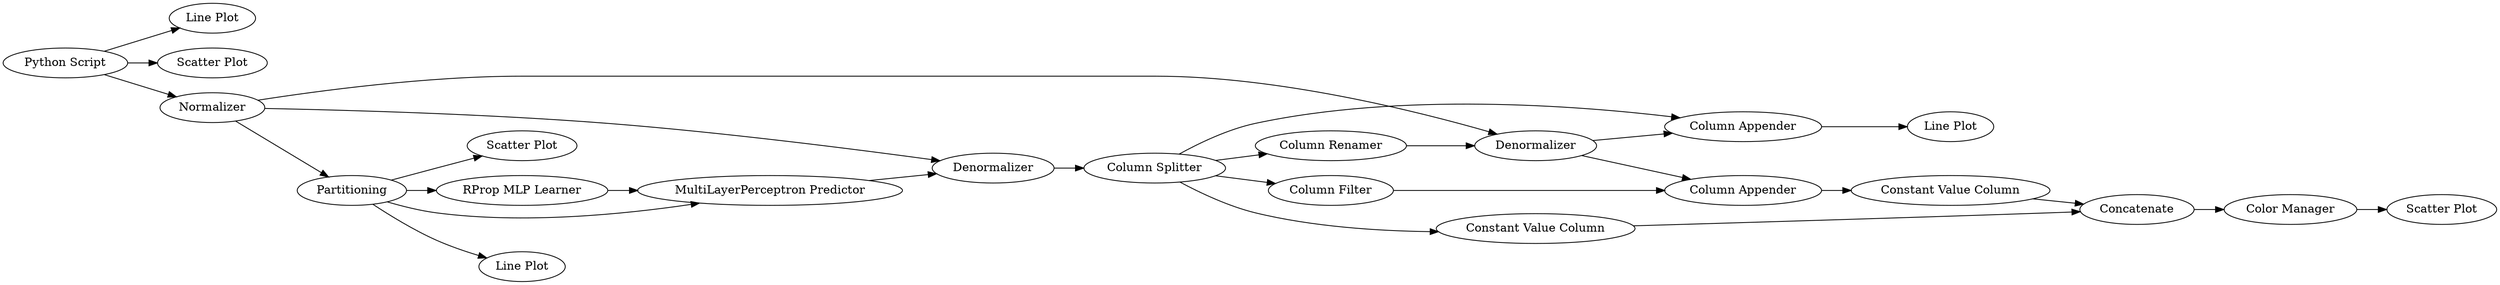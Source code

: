 digraph {
	"6110155827049744047_1" [label="Python Script"]
	"6110155827049744047_15" [label=Denormalizer]
	"6110155827049744047_8" [label="Line Plot"]
	"6110155827049744047_21" [label="Constant Value Column"]
	"6110155827049744047_18" [label="Column Appender"]
	"6110155827049744047_2" [label="Line Plot"]
	"6110155827049744047_22" [label="Color Manager"]
	"6110155827049744047_7" [label=Denormalizer]
	"6110155827049744047_14" [label="Column Renamer"]
	"6110155827049744047_6" [label="MultiLayerPerceptron Predictor"]
	"6110155827049744047_9" [label="Scatter Plot"]
	"6110155827049744047_13" [label="Column Splitter"]
	"6110155827049744047_10" [label="Scatter Plot"]
	"6110155827049744047_5" [label=Normalizer]
	"6110155827049744047_16" [label="Column Appender"]
	"6110155827049744047_17" [label="Column Filter"]
	"6110155827049744047_11" [label="Scatter Plot"]
	"6110155827049744047_19" [label=Concatenate]
	"6110155827049744047_20" [label="Constant Value Column"]
	"6110155827049744047_4" [label=Partitioning]
	"6110155827049744047_12" [label="Line Plot"]
	"6110155827049744047_3" [label="RProp MLP Learner"]
	"6110155827049744047_16" -> "6110155827049744047_12"
	"6110155827049744047_13" -> "6110155827049744047_16"
	"6110155827049744047_18" -> "6110155827049744047_20"
	"6110155827049744047_1" -> "6110155827049744047_5"
	"6110155827049744047_3" -> "6110155827049744047_6"
	"6110155827049744047_19" -> "6110155827049744047_22"
	"6110155827049744047_4" -> "6110155827049744047_8"
	"6110155827049744047_5" -> "6110155827049744047_7"
	"6110155827049744047_5" -> "6110155827049744047_15"
	"6110155827049744047_1" -> "6110155827049744047_2"
	"6110155827049744047_5" -> "6110155827049744047_4"
	"6110155827049744047_22" -> "6110155827049744047_11"
	"6110155827049744047_13" -> "6110155827049744047_21"
	"6110155827049744047_4" -> "6110155827049744047_9"
	"6110155827049744047_1" -> "6110155827049744047_10"
	"6110155827049744047_13" -> "6110155827049744047_14"
	"6110155827049744047_7" -> "6110155827049744047_13"
	"6110155827049744047_14" -> "6110155827049744047_15"
	"6110155827049744047_21" -> "6110155827049744047_19"
	"6110155827049744047_6" -> "6110155827049744047_7"
	"6110155827049744047_4" -> "6110155827049744047_6"
	"6110155827049744047_15" -> "6110155827049744047_18"
	"6110155827049744047_20" -> "6110155827049744047_19"
	"6110155827049744047_17" -> "6110155827049744047_18"
	"6110155827049744047_15" -> "6110155827049744047_16"
	"6110155827049744047_13" -> "6110155827049744047_17"
	"6110155827049744047_4" -> "6110155827049744047_3"
	rankdir=LR
}
